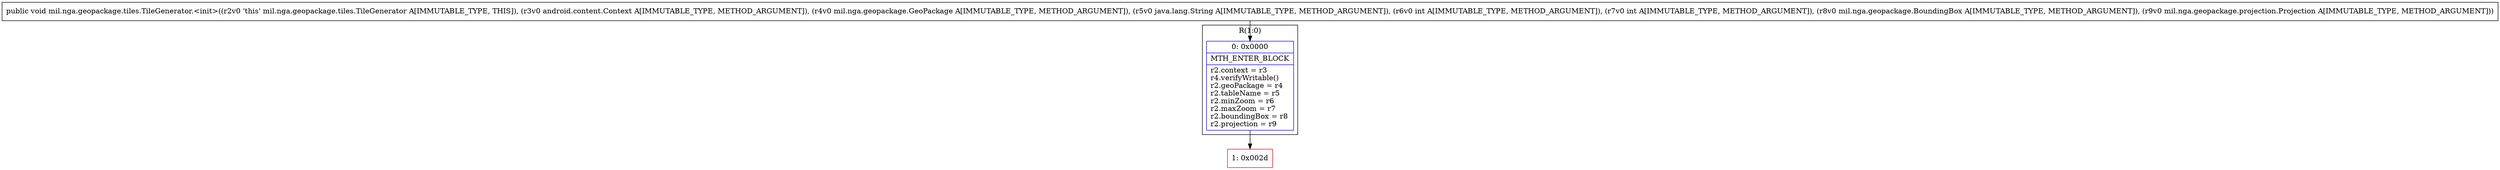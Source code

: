 digraph "CFG formil.nga.geopackage.tiles.TileGenerator.\<init\>(Landroid\/content\/Context;Lmil\/nga\/geopackage\/GeoPackage;Ljava\/lang\/String;IILmil\/nga\/geopackage\/BoundingBox;Lmil\/nga\/geopackage\/projection\/Projection;)V" {
subgraph cluster_Region_2092491229 {
label = "R(1:0)";
node [shape=record,color=blue];
Node_0 [shape=record,label="{0\:\ 0x0000|MTH_ENTER_BLOCK\l|r2.context = r3\lr4.verifyWritable()\lr2.geoPackage = r4\lr2.tableName = r5\lr2.minZoom = r6\lr2.maxZoom = r7\lr2.boundingBox = r8\lr2.projection = r9\l}"];
}
Node_1 [shape=record,color=red,label="{1\:\ 0x002d}"];
MethodNode[shape=record,label="{public void mil.nga.geopackage.tiles.TileGenerator.\<init\>((r2v0 'this' mil.nga.geopackage.tiles.TileGenerator A[IMMUTABLE_TYPE, THIS]), (r3v0 android.content.Context A[IMMUTABLE_TYPE, METHOD_ARGUMENT]), (r4v0 mil.nga.geopackage.GeoPackage A[IMMUTABLE_TYPE, METHOD_ARGUMENT]), (r5v0 java.lang.String A[IMMUTABLE_TYPE, METHOD_ARGUMENT]), (r6v0 int A[IMMUTABLE_TYPE, METHOD_ARGUMENT]), (r7v0 int A[IMMUTABLE_TYPE, METHOD_ARGUMENT]), (r8v0 mil.nga.geopackage.BoundingBox A[IMMUTABLE_TYPE, METHOD_ARGUMENT]), (r9v0 mil.nga.geopackage.projection.Projection A[IMMUTABLE_TYPE, METHOD_ARGUMENT])) }"];
MethodNode -> Node_0;
Node_0 -> Node_1;
}

